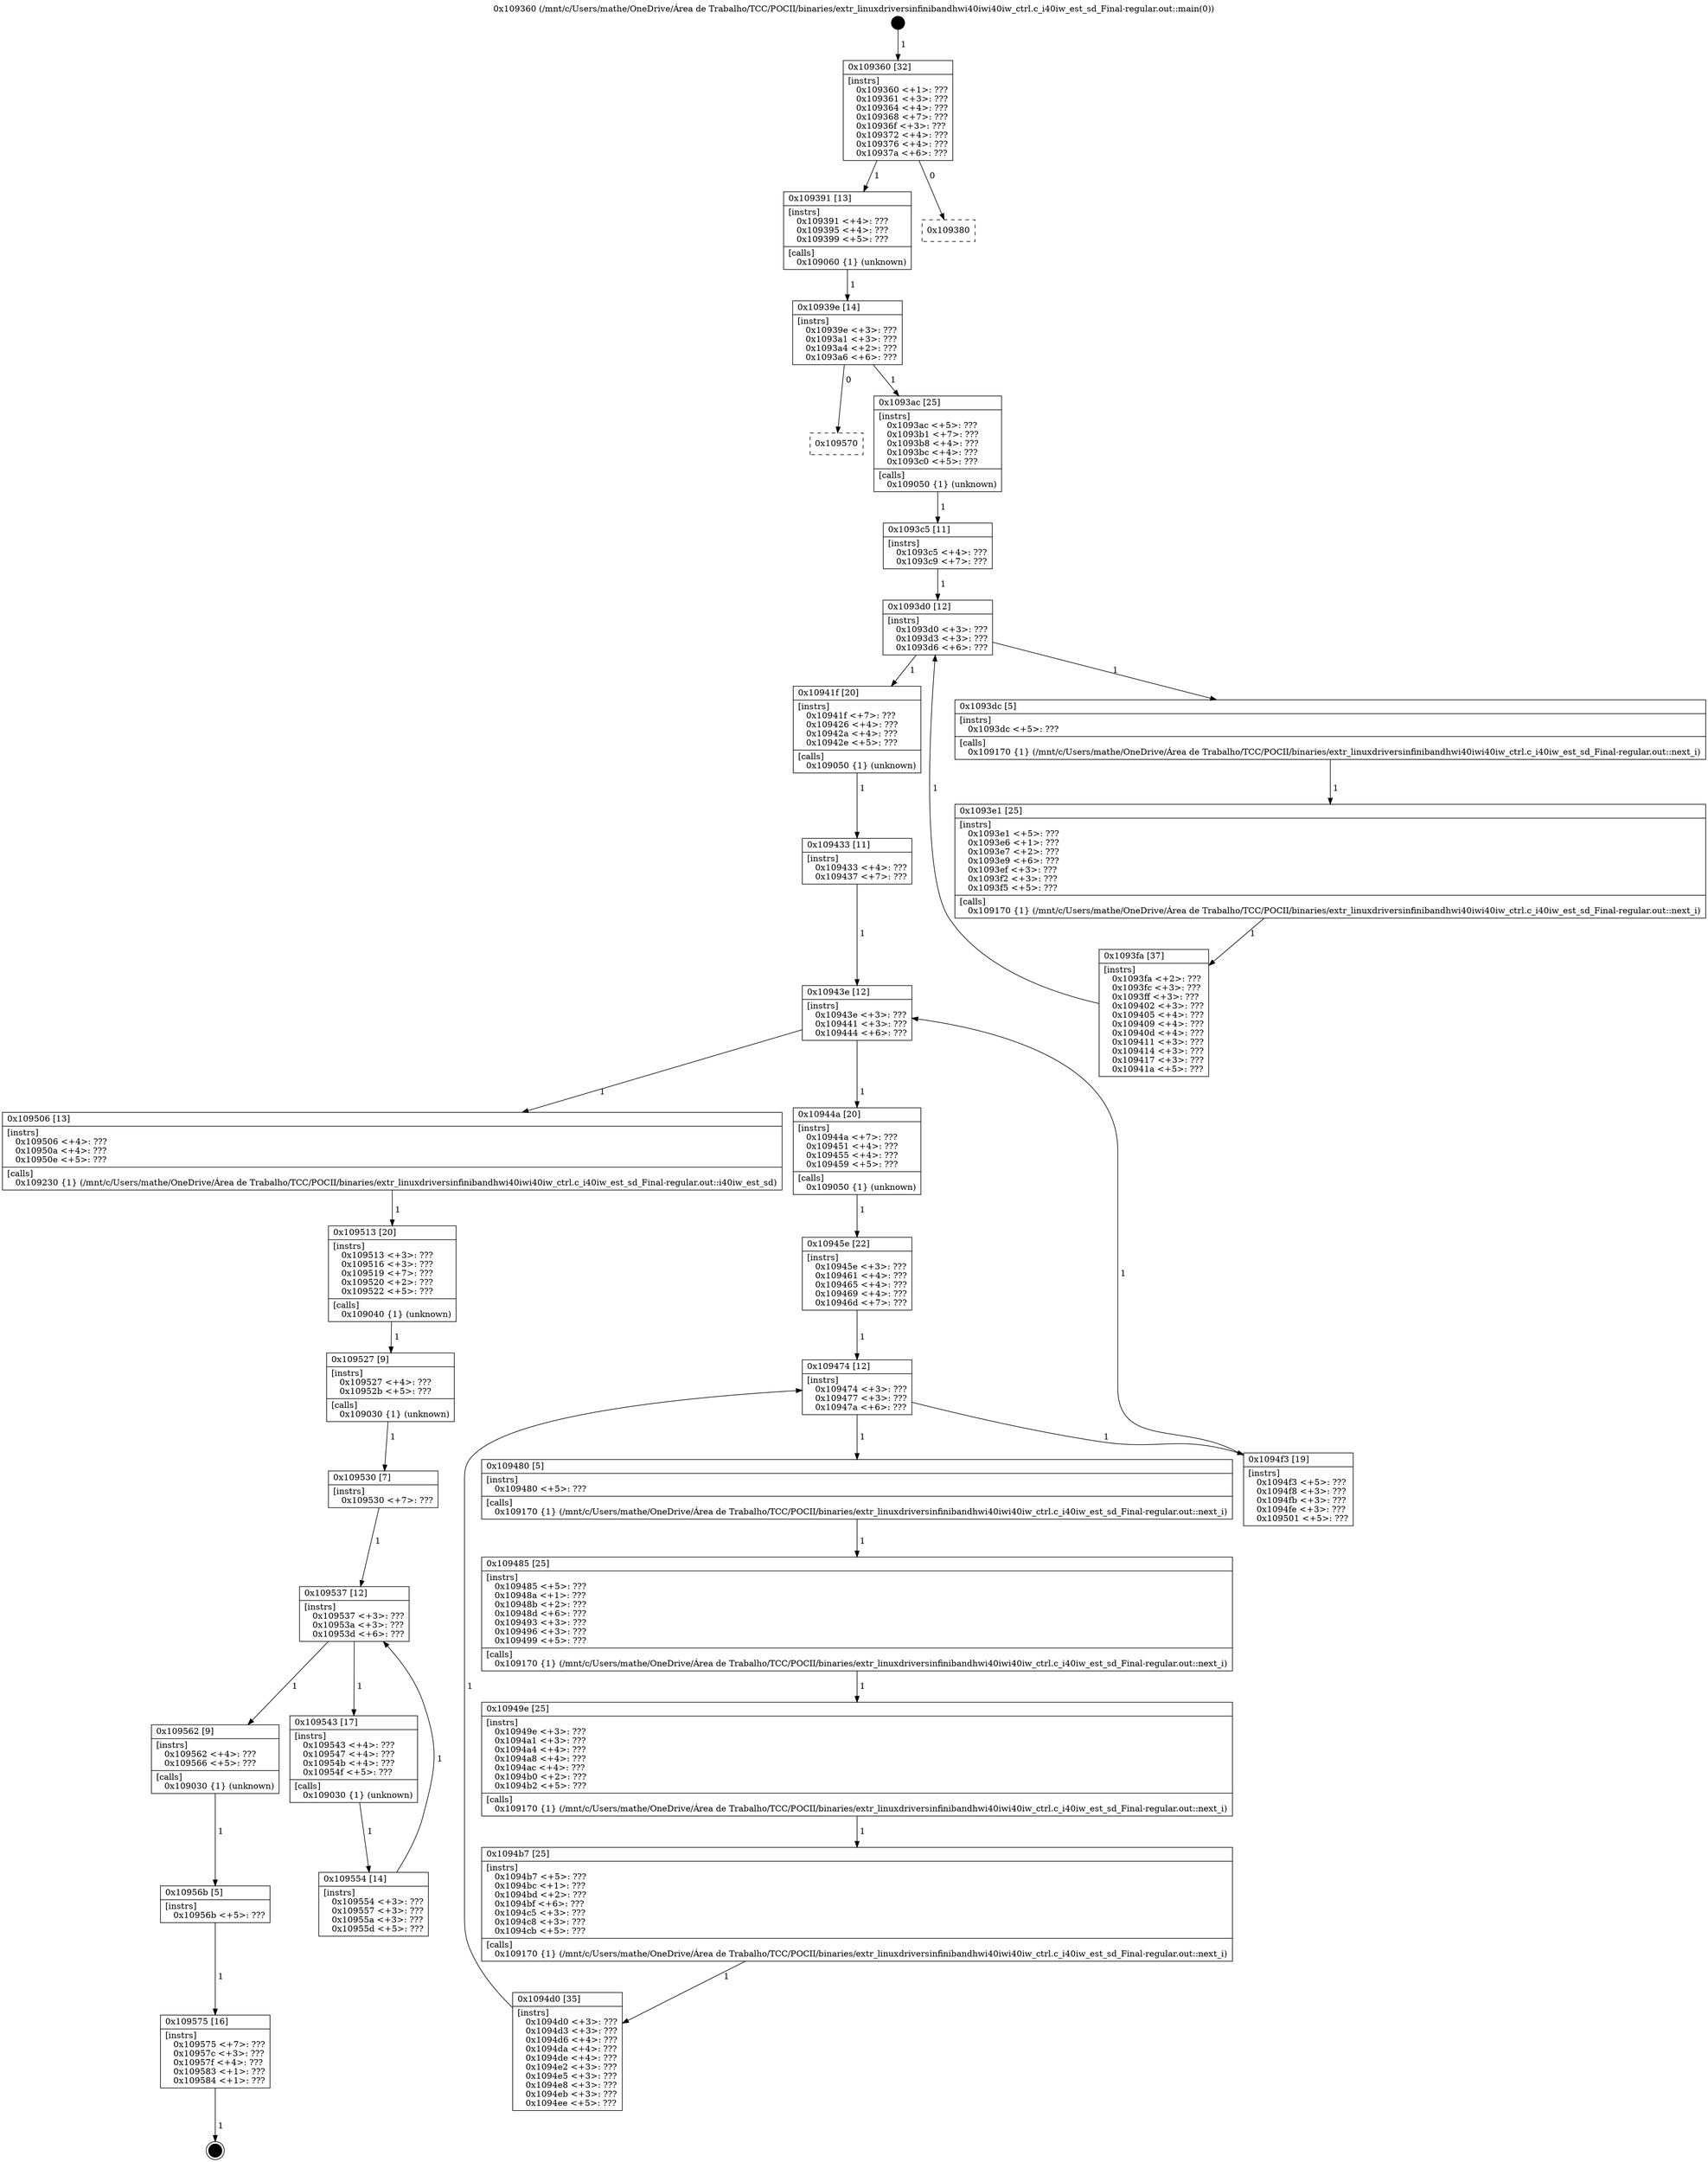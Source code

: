 digraph "0x109360" {
  label = "0x109360 (/mnt/c/Users/mathe/OneDrive/Área de Trabalho/TCC/POCII/binaries/extr_linuxdriversinfinibandhwi40iwi40iw_ctrl.c_i40iw_est_sd_Final-regular.out::main(0))"
  labelloc = "t"
  node[shape=record]

  Entry [label="",width=0.3,height=0.3,shape=circle,fillcolor=black,style=filled]
  "0x109360" [label="{
     0x109360 [32]\l
     | [instrs]\l
     &nbsp;&nbsp;0x109360 \<+1\>: ???\l
     &nbsp;&nbsp;0x109361 \<+3\>: ???\l
     &nbsp;&nbsp;0x109364 \<+4\>: ???\l
     &nbsp;&nbsp;0x109368 \<+7\>: ???\l
     &nbsp;&nbsp;0x10936f \<+3\>: ???\l
     &nbsp;&nbsp;0x109372 \<+4\>: ???\l
     &nbsp;&nbsp;0x109376 \<+4\>: ???\l
     &nbsp;&nbsp;0x10937a \<+6\>: ???\l
  }"]
  "0x109391" [label="{
     0x109391 [13]\l
     | [instrs]\l
     &nbsp;&nbsp;0x109391 \<+4\>: ???\l
     &nbsp;&nbsp;0x109395 \<+4\>: ???\l
     &nbsp;&nbsp;0x109399 \<+5\>: ???\l
     | [calls]\l
     &nbsp;&nbsp;0x109060 \{1\} (unknown)\l
  }"]
  "0x109380" [label="{
     0x109380\l
  }", style=dashed]
  "0x10939e" [label="{
     0x10939e [14]\l
     | [instrs]\l
     &nbsp;&nbsp;0x10939e \<+3\>: ???\l
     &nbsp;&nbsp;0x1093a1 \<+3\>: ???\l
     &nbsp;&nbsp;0x1093a4 \<+2\>: ???\l
     &nbsp;&nbsp;0x1093a6 \<+6\>: ???\l
  }"]
  "0x109570" [label="{
     0x109570\l
  }", style=dashed]
  "0x1093ac" [label="{
     0x1093ac [25]\l
     | [instrs]\l
     &nbsp;&nbsp;0x1093ac \<+5\>: ???\l
     &nbsp;&nbsp;0x1093b1 \<+7\>: ???\l
     &nbsp;&nbsp;0x1093b8 \<+4\>: ???\l
     &nbsp;&nbsp;0x1093bc \<+4\>: ???\l
     &nbsp;&nbsp;0x1093c0 \<+5\>: ???\l
     | [calls]\l
     &nbsp;&nbsp;0x109050 \{1\} (unknown)\l
  }"]
  Exit [label="",width=0.3,height=0.3,shape=circle,fillcolor=black,style=filled,peripheries=2]
  "0x1093d0" [label="{
     0x1093d0 [12]\l
     | [instrs]\l
     &nbsp;&nbsp;0x1093d0 \<+3\>: ???\l
     &nbsp;&nbsp;0x1093d3 \<+3\>: ???\l
     &nbsp;&nbsp;0x1093d6 \<+6\>: ???\l
  }"]
  "0x10941f" [label="{
     0x10941f [20]\l
     | [instrs]\l
     &nbsp;&nbsp;0x10941f \<+7\>: ???\l
     &nbsp;&nbsp;0x109426 \<+4\>: ???\l
     &nbsp;&nbsp;0x10942a \<+4\>: ???\l
     &nbsp;&nbsp;0x10942e \<+5\>: ???\l
     | [calls]\l
     &nbsp;&nbsp;0x109050 \{1\} (unknown)\l
  }"]
  "0x1093dc" [label="{
     0x1093dc [5]\l
     | [instrs]\l
     &nbsp;&nbsp;0x1093dc \<+5\>: ???\l
     | [calls]\l
     &nbsp;&nbsp;0x109170 \{1\} (/mnt/c/Users/mathe/OneDrive/Área de Trabalho/TCC/POCII/binaries/extr_linuxdriversinfinibandhwi40iwi40iw_ctrl.c_i40iw_est_sd_Final-regular.out::next_i)\l
  }"]
  "0x1093e1" [label="{
     0x1093e1 [25]\l
     | [instrs]\l
     &nbsp;&nbsp;0x1093e1 \<+5\>: ???\l
     &nbsp;&nbsp;0x1093e6 \<+1\>: ???\l
     &nbsp;&nbsp;0x1093e7 \<+2\>: ???\l
     &nbsp;&nbsp;0x1093e9 \<+6\>: ???\l
     &nbsp;&nbsp;0x1093ef \<+3\>: ???\l
     &nbsp;&nbsp;0x1093f2 \<+3\>: ???\l
     &nbsp;&nbsp;0x1093f5 \<+5\>: ???\l
     | [calls]\l
     &nbsp;&nbsp;0x109170 \{1\} (/mnt/c/Users/mathe/OneDrive/Área de Trabalho/TCC/POCII/binaries/extr_linuxdriversinfinibandhwi40iwi40iw_ctrl.c_i40iw_est_sd_Final-regular.out::next_i)\l
  }"]
  "0x1093fa" [label="{
     0x1093fa [37]\l
     | [instrs]\l
     &nbsp;&nbsp;0x1093fa \<+2\>: ???\l
     &nbsp;&nbsp;0x1093fc \<+3\>: ???\l
     &nbsp;&nbsp;0x1093ff \<+3\>: ???\l
     &nbsp;&nbsp;0x109402 \<+3\>: ???\l
     &nbsp;&nbsp;0x109405 \<+4\>: ???\l
     &nbsp;&nbsp;0x109409 \<+4\>: ???\l
     &nbsp;&nbsp;0x10940d \<+4\>: ???\l
     &nbsp;&nbsp;0x109411 \<+3\>: ???\l
     &nbsp;&nbsp;0x109414 \<+3\>: ???\l
     &nbsp;&nbsp;0x109417 \<+3\>: ???\l
     &nbsp;&nbsp;0x10941a \<+5\>: ???\l
  }"]
  "0x1093c5" [label="{
     0x1093c5 [11]\l
     | [instrs]\l
     &nbsp;&nbsp;0x1093c5 \<+4\>: ???\l
     &nbsp;&nbsp;0x1093c9 \<+7\>: ???\l
  }"]
  "0x10943e" [label="{
     0x10943e [12]\l
     | [instrs]\l
     &nbsp;&nbsp;0x10943e \<+3\>: ???\l
     &nbsp;&nbsp;0x109441 \<+3\>: ???\l
     &nbsp;&nbsp;0x109444 \<+6\>: ???\l
  }"]
  "0x109506" [label="{
     0x109506 [13]\l
     | [instrs]\l
     &nbsp;&nbsp;0x109506 \<+4\>: ???\l
     &nbsp;&nbsp;0x10950a \<+4\>: ???\l
     &nbsp;&nbsp;0x10950e \<+5\>: ???\l
     | [calls]\l
     &nbsp;&nbsp;0x109230 \{1\} (/mnt/c/Users/mathe/OneDrive/Área de Trabalho/TCC/POCII/binaries/extr_linuxdriversinfinibandhwi40iwi40iw_ctrl.c_i40iw_est_sd_Final-regular.out::i40iw_est_sd)\l
  }"]
  "0x10944a" [label="{
     0x10944a [20]\l
     | [instrs]\l
     &nbsp;&nbsp;0x10944a \<+7\>: ???\l
     &nbsp;&nbsp;0x109451 \<+4\>: ???\l
     &nbsp;&nbsp;0x109455 \<+4\>: ???\l
     &nbsp;&nbsp;0x109459 \<+5\>: ???\l
     | [calls]\l
     &nbsp;&nbsp;0x109050 \{1\} (unknown)\l
  }"]
  "0x109474" [label="{
     0x109474 [12]\l
     | [instrs]\l
     &nbsp;&nbsp;0x109474 \<+3\>: ???\l
     &nbsp;&nbsp;0x109477 \<+3\>: ???\l
     &nbsp;&nbsp;0x10947a \<+6\>: ???\l
  }"]
  "0x1094f3" [label="{
     0x1094f3 [19]\l
     | [instrs]\l
     &nbsp;&nbsp;0x1094f3 \<+5\>: ???\l
     &nbsp;&nbsp;0x1094f8 \<+3\>: ???\l
     &nbsp;&nbsp;0x1094fb \<+3\>: ???\l
     &nbsp;&nbsp;0x1094fe \<+3\>: ???\l
     &nbsp;&nbsp;0x109501 \<+5\>: ???\l
  }"]
  "0x109480" [label="{
     0x109480 [5]\l
     | [instrs]\l
     &nbsp;&nbsp;0x109480 \<+5\>: ???\l
     | [calls]\l
     &nbsp;&nbsp;0x109170 \{1\} (/mnt/c/Users/mathe/OneDrive/Área de Trabalho/TCC/POCII/binaries/extr_linuxdriversinfinibandhwi40iwi40iw_ctrl.c_i40iw_est_sd_Final-regular.out::next_i)\l
  }"]
  "0x109485" [label="{
     0x109485 [25]\l
     | [instrs]\l
     &nbsp;&nbsp;0x109485 \<+5\>: ???\l
     &nbsp;&nbsp;0x10948a \<+1\>: ???\l
     &nbsp;&nbsp;0x10948b \<+2\>: ???\l
     &nbsp;&nbsp;0x10948d \<+6\>: ???\l
     &nbsp;&nbsp;0x109493 \<+3\>: ???\l
     &nbsp;&nbsp;0x109496 \<+3\>: ???\l
     &nbsp;&nbsp;0x109499 \<+5\>: ???\l
     | [calls]\l
     &nbsp;&nbsp;0x109170 \{1\} (/mnt/c/Users/mathe/OneDrive/Área de Trabalho/TCC/POCII/binaries/extr_linuxdriversinfinibandhwi40iwi40iw_ctrl.c_i40iw_est_sd_Final-regular.out::next_i)\l
  }"]
  "0x10949e" [label="{
     0x10949e [25]\l
     | [instrs]\l
     &nbsp;&nbsp;0x10949e \<+3\>: ???\l
     &nbsp;&nbsp;0x1094a1 \<+3\>: ???\l
     &nbsp;&nbsp;0x1094a4 \<+4\>: ???\l
     &nbsp;&nbsp;0x1094a8 \<+4\>: ???\l
     &nbsp;&nbsp;0x1094ac \<+4\>: ???\l
     &nbsp;&nbsp;0x1094b0 \<+2\>: ???\l
     &nbsp;&nbsp;0x1094b2 \<+5\>: ???\l
     | [calls]\l
     &nbsp;&nbsp;0x109170 \{1\} (/mnt/c/Users/mathe/OneDrive/Área de Trabalho/TCC/POCII/binaries/extr_linuxdriversinfinibandhwi40iwi40iw_ctrl.c_i40iw_est_sd_Final-regular.out::next_i)\l
  }"]
  "0x1094b7" [label="{
     0x1094b7 [25]\l
     | [instrs]\l
     &nbsp;&nbsp;0x1094b7 \<+5\>: ???\l
     &nbsp;&nbsp;0x1094bc \<+1\>: ???\l
     &nbsp;&nbsp;0x1094bd \<+2\>: ???\l
     &nbsp;&nbsp;0x1094bf \<+6\>: ???\l
     &nbsp;&nbsp;0x1094c5 \<+3\>: ???\l
     &nbsp;&nbsp;0x1094c8 \<+3\>: ???\l
     &nbsp;&nbsp;0x1094cb \<+5\>: ???\l
     | [calls]\l
     &nbsp;&nbsp;0x109170 \{1\} (/mnt/c/Users/mathe/OneDrive/Área de Trabalho/TCC/POCII/binaries/extr_linuxdriversinfinibandhwi40iwi40iw_ctrl.c_i40iw_est_sd_Final-regular.out::next_i)\l
  }"]
  "0x1094d0" [label="{
     0x1094d0 [35]\l
     | [instrs]\l
     &nbsp;&nbsp;0x1094d0 \<+3\>: ???\l
     &nbsp;&nbsp;0x1094d3 \<+3\>: ???\l
     &nbsp;&nbsp;0x1094d6 \<+4\>: ???\l
     &nbsp;&nbsp;0x1094da \<+4\>: ???\l
     &nbsp;&nbsp;0x1094de \<+4\>: ???\l
     &nbsp;&nbsp;0x1094e2 \<+3\>: ???\l
     &nbsp;&nbsp;0x1094e5 \<+3\>: ???\l
     &nbsp;&nbsp;0x1094e8 \<+3\>: ???\l
     &nbsp;&nbsp;0x1094eb \<+3\>: ???\l
     &nbsp;&nbsp;0x1094ee \<+5\>: ???\l
  }"]
  "0x10945e" [label="{
     0x10945e [22]\l
     | [instrs]\l
     &nbsp;&nbsp;0x10945e \<+3\>: ???\l
     &nbsp;&nbsp;0x109461 \<+4\>: ???\l
     &nbsp;&nbsp;0x109465 \<+4\>: ???\l
     &nbsp;&nbsp;0x109469 \<+4\>: ???\l
     &nbsp;&nbsp;0x10946d \<+7\>: ???\l
  }"]
  "0x109575" [label="{
     0x109575 [16]\l
     | [instrs]\l
     &nbsp;&nbsp;0x109575 \<+7\>: ???\l
     &nbsp;&nbsp;0x10957c \<+3\>: ???\l
     &nbsp;&nbsp;0x10957f \<+4\>: ???\l
     &nbsp;&nbsp;0x109583 \<+1\>: ???\l
     &nbsp;&nbsp;0x109584 \<+1\>: ???\l
  }"]
  "0x109433" [label="{
     0x109433 [11]\l
     | [instrs]\l
     &nbsp;&nbsp;0x109433 \<+4\>: ???\l
     &nbsp;&nbsp;0x109437 \<+7\>: ???\l
  }"]
  "0x109513" [label="{
     0x109513 [20]\l
     | [instrs]\l
     &nbsp;&nbsp;0x109513 \<+3\>: ???\l
     &nbsp;&nbsp;0x109516 \<+3\>: ???\l
     &nbsp;&nbsp;0x109519 \<+7\>: ???\l
     &nbsp;&nbsp;0x109520 \<+2\>: ???\l
     &nbsp;&nbsp;0x109522 \<+5\>: ???\l
     | [calls]\l
     &nbsp;&nbsp;0x109040 \{1\} (unknown)\l
  }"]
  "0x109527" [label="{
     0x109527 [9]\l
     | [instrs]\l
     &nbsp;&nbsp;0x109527 \<+4\>: ???\l
     &nbsp;&nbsp;0x10952b \<+5\>: ???\l
     | [calls]\l
     &nbsp;&nbsp;0x109030 \{1\} (unknown)\l
  }"]
  "0x109537" [label="{
     0x109537 [12]\l
     | [instrs]\l
     &nbsp;&nbsp;0x109537 \<+3\>: ???\l
     &nbsp;&nbsp;0x10953a \<+3\>: ???\l
     &nbsp;&nbsp;0x10953d \<+6\>: ???\l
  }"]
  "0x109562" [label="{
     0x109562 [9]\l
     | [instrs]\l
     &nbsp;&nbsp;0x109562 \<+4\>: ???\l
     &nbsp;&nbsp;0x109566 \<+5\>: ???\l
     | [calls]\l
     &nbsp;&nbsp;0x109030 \{1\} (unknown)\l
  }"]
  "0x109543" [label="{
     0x109543 [17]\l
     | [instrs]\l
     &nbsp;&nbsp;0x109543 \<+4\>: ???\l
     &nbsp;&nbsp;0x109547 \<+4\>: ???\l
     &nbsp;&nbsp;0x10954b \<+4\>: ???\l
     &nbsp;&nbsp;0x10954f \<+5\>: ???\l
     | [calls]\l
     &nbsp;&nbsp;0x109030 \{1\} (unknown)\l
  }"]
  "0x109554" [label="{
     0x109554 [14]\l
     | [instrs]\l
     &nbsp;&nbsp;0x109554 \<+3\>: ???\l
     &nbsp;&nbsp;0x109557 \<+3\>: ???\l
     &nbsp;&nbsp;0x10955a \<+3\>: ???\l
     &nbsp;&nbsp;0x10955d \<+5\>: ???\l
  }"]
  "0x109530" [label="{
     0x109530 [7]\l
     | [instrs]\l
     &nbsp;&nbsp;0x109530 \<+7\>: ???\l
  }"]
  "0x10956b" [label="{
     0x10956b [5]\l
     | [instrs]\l
     &nbsp;&nbsp;0x10956b \<+5\>: ???\l
  }"]
  Entry -> "0x109360" [label=" 1"]
  "0x109360" -> "0x109391" [label=" 1"]
  "0x109360" -> "0x109380" [label=" 0"]
  "0x109391" -> "0x10939e" [label=" 1"]
  "0x10939e" -> "0x109570" [label=" 0"]
  "0x10939e" -> "0x1093ac" [label=" 1"]
  "0x109575" -> Exit [label=" 1"]
  "0x1093ac" -> "0x1093c5" [label=" 1"]
  "0x1093d0" -> "0x10941f" [label=" 1"]
  "0x1093d0" -> "0x1093dc" [label=" 1"]
  "0x1093dc" -> "0x1093e1" [label=" 1"]
  "0x1093e1" -> "0x1093fa" [label=" 1"]
  "0x1093c5" -> "0x1093d0" [label=" 1"]
  "0x1093fa" -> "0x1093d0" [label=" 1"]
  "0x10941f" -> "0x109433" [label=" 1"]
  "0x10943e" -> "0x109506" [label=" 1"]
  "0x10943e" -> "0x10944a" [label=" 1"]
  "0x10944a" -> "0x10945e" [label=" 1"]
  "0x109474" -> "0x1094f3" [label=" 1"]
  "0x109474" -> "0x109480" [label=" 1"]
  "0x109480" -> "0x109485" [label=" 1"]
  "0x109485" -> "0x10949e" [label=" 1"]
  "0x10949e" -> "0x1094b7" [label=" 1"]
  "0x1094b7" -> "0x1094d0" [label=" 1"]
  "0x10945e" -> "0x109474" [label=" 1"]
  "0x1094d0" -> "0x109474" [label=" 1"]
  "0x10956b" -> "0x109575" [label=" 1"]
  "0x109433" -> "0x10943e" [label=" 1"]
  "0x1094f3" -> "0x10943e" [label=" 1"]
  "0x109506" -> "0x109513" [label=" 1"]
  "0x109513" -> "0x109527" [label=" 1"]
  "0x109527" -> "0x109530" [label=" 1"]
  "0x109537" -> "0x109562" [label=" 1"]
  "0x109537" -> "0x109543" [label=" 1"]
  "0x109543" -> "0x109554" [label=" 1"]
  "0x109530" -> "0x109537" [label=" 1"]
  "0x109554" -> "0x109537" [label=" 1"]
  "0x109562" -> "0x10956b" [label=" 1"]
}
